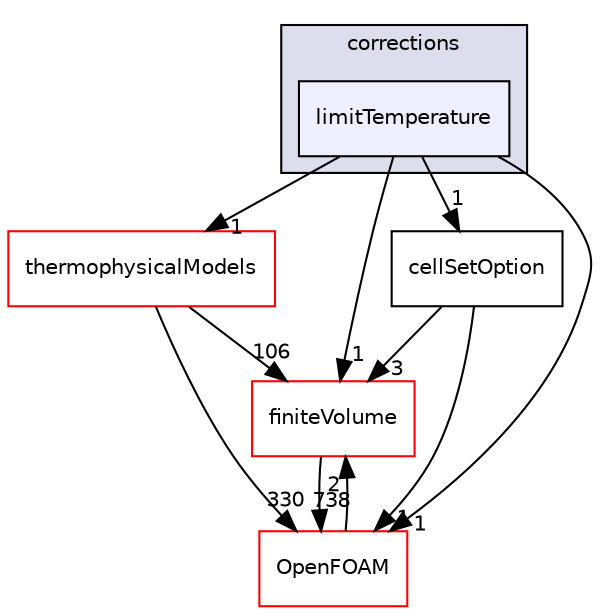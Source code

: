 digraph "src/fvOptions/corrections/limitTemperature" {
  bgcolor=transparent;
  compound=true
  node [ fontsize="10", fontname="Helvetica"];
  edge [ labelfontsize="10", labelfontname="Helvetica"];
  subgraph clusterdir_fecc9552e18d5acb5c117f78891760ae {
    graph [ bgcolor="#ddddee", pencolor="black", label="corrections" fontname="Helvetica", fontsize="10", URL="dir_fecc9552e18d5acb5c117f78891760ae.html"]
  dir_e67fd4474c585f77701482a28bd782b3 [shape=box, label="limitTemperature", style="filled", fillcolor="#eeeeff", pencolor="black", URL="dir_e67fd4474c585f77701482a28bd782b3.html"];
  }
  dir_9bd15774b555cf7259a6fa18f99fe99b [shape=box label="finiteVolume" color="red" URL="dir_9bd15774b555cf7259a6fa18f99fe99b.html"];
  dir_2778d089ec5c4f66810b11f753867003 [shape=box label="thermophysicalModels" color="red" URL="dir_2778d089ec5c4f66810b11f753867003.html"];
  dir_c5473ff19b20e6ec4dfe5c310b3778a8 [shape=box label="OpenFOAM" color="red" URL="dir_c5473ff19b20e6ec4dfe5c310b3778a8.html"];
  dir_3985ce20ae33982f8c583731dc480b49 [shape=box label="cellSetOption" URL="dir_3985ce20ae33982f8c583731dc480b49.html"];
  dir_9bd15774b555cf7259a6fa18f99fe99b->dir_c5473ff19b20e6ec4dfe5c310b3778a8 [headlabel="738", labeldistance=1.5 headhref="dir_000898_001898.html"];
  dir_e67fd4474c585f77701482a28bd782b3->dir_9bd15774b555cf7259a6fa18f99fe99b [headlabel="1", labeldistance=1.5 headhref="dir_001326_000898.html"];
  dir_e67fd4474c585f77701482a28bd782b3->dir_2778d089ec5c4f66810b11f753867003 [headlabel="1", labeldistance=1.5 headhref="dir_001326_001240.html"];
  dir_e67fd4474c585f77701482a28bd782b3->dir_c5473ff19b20e6ec4dfe5c310b3778a8 [headlabel="1", labeldistance=1.5 headhref="dir_001326_001898.html"];
  dir_e67fd4474c585f77701482a28bd782b3->dir_3985ce20ae33982f8c583731dc480b49 [headlabel="1", labeldistance=1.5 headhref="dir_001326_001319.html"];
  dir_2778d089ec5c4f66810b11f753867003->dir_9bd15774b555cf7259a6fa18f99fe99b [headlabel="106", labeldistance=1.5 headhref="dir_001240_000898.html"];
  dir_2778d089ec5c4f66810b11f753867003->dir_c5473ff19b20e6ec4dfe5c310b3778a8 [headlabel="330", labeldistance=1.5 headhref="dir_001240_001898.html"];
  dir_c5473ff19b20e6ec4dfe5c310b3778a8->dir_9bd15774b555cf7259a6fa18f99fe99b [headlabel="2", labeldistance=1.5 headhref="dir_001898_000898.html"];
  dir_3985ce20ae33982f8c583731dc480b49->dir_9bd15774b555cf7259a6fa18f99fe99b [headlabel="3", labeldistance=1.5 headhref="dir_001319_000898.html"];
  dir_3985ce20ae33982f8c583731dc480b49->dir_c5473ff19b20e6ec4dfe5c310b3778a8 [headlabel="1", labeldistance=1.5 headhref="dir_001319_001898.html"];
}

